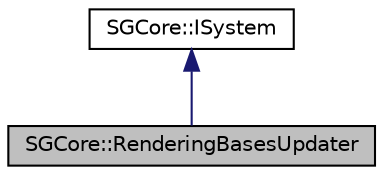 digraph "SGCore::RenderingBasesUpdater"
{
 // LATEX_PDF_SIZE
  edge [fontname="Helvetica",fontsize="10",labelfontname="Helvetica",labelfontsize="10"];
  node [fontname="Helvetica",fontsize="10",shape=record];
  Node1 [label="SGCore::RenderingBasesUpdater",height=0.2,width=0.4,color="black", fillcolor="grey75", style="filled", fontcolor="black",tooltip=" "];
  Node2 -> Node1 [dir="back",color="midnightblue",fontsize="10",style="solid"];
  Node2 [label="SGCore::ISystem",height=0.2,width=0.4,color="black", fillcolor="white", style="filled",URL="$classSGCore_1_1ISystem.html",tooltip=" "];
}
